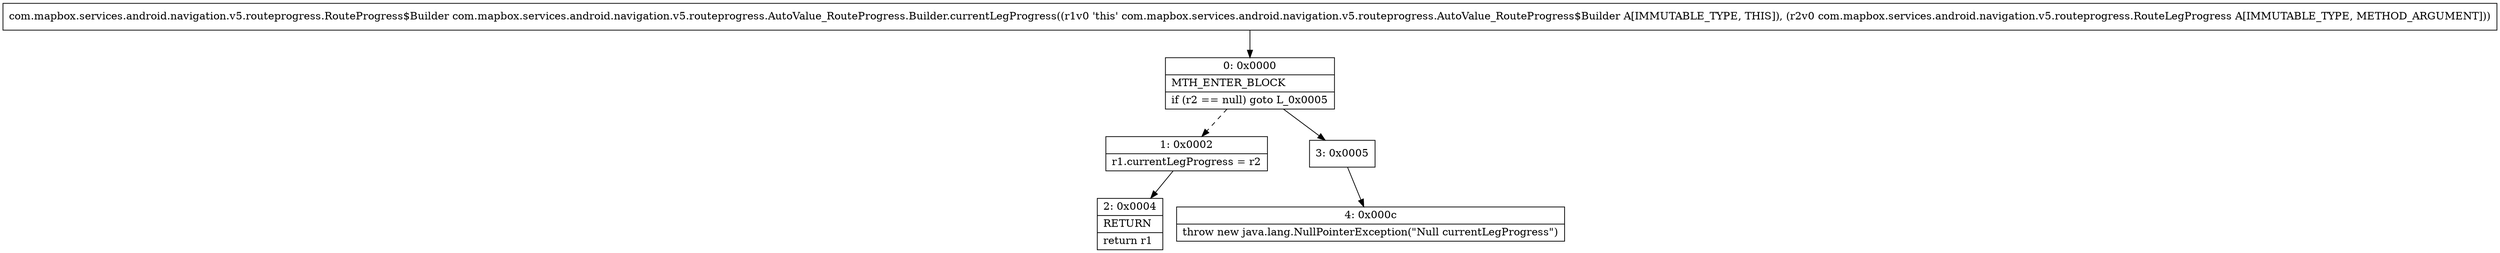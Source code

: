 digraph "CFG forcom.mapbox.services.android.navigation.v5.routeprogress.AutoValue_RouteProgress.Builder.currentLegProgress(Lcom\/mapbox\/services\/android\/navigation\/v5\/routeprogress\/RouteLegProgress;)Lcom\/mapbox\/services\/android\/navigation\/v5\/routeprogress\/RouteProgress$Builder;" {
Node_0 [shape=record,label="{0\:\ 0x0000|MTH_ENTER_BLOCK\l|if (r2 == null) goto L_0x0005\l}"];
Node_1 [shape=record,label="{1\:\ 0x0002|r1.currentLegProgress = r2\l}"];
Node_2 [shape=record,label="{2\:\ 0x0004|RETURN\l|return r1\l}"];
Node_3 [shape=record,label="{3\:\ 0x0005}"];
Node_4 [shape=record,label="{4\:\ 0x000c|throw new java.lang.NullPointerException(\"Null currentLegProgress\")\l}"];
MethodNode[shape=record,label="{com.mapbox.services.android.navigation.v5.routeprogress.RouteProgress$Builder com.mapbox.services.android.navigation.v5.routeprogress.AutoValue_RouteProgress.Builder.currentLegProgress((r1v0 'this' com.mapbox.services.android.navigation.v5.routeprogress.AutoValue_RouteProgress$Builder A[IMMUTABLE_TYPE, THIS]), (r2v0 com.mapbox.services.android.navigation.v5.routeprogress.RouteLegProgress A[IMMUTABLE_TYPE, METHOD_ARGUMENT])) }"];
MethodNode -> Node_0;
Node_0 -> Node_1[style=dashed];
Node_0 -> Node_3;
Node_1 -> Node_2;
Node_3 -> Node_4;
}

